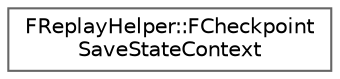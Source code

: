 digraph "Graphical Class Hierarchy"
{
 // INTERACTIVE_SVG=YES
 // LATEX_PDF_SIZE
  bgcolor="transparent";
  edge [fontname=Helvetica,fontsize=10,labelfontname=Helvetica,labelfontsize=10];
  node [fontname=Helvetica,fontsize=10,shape=box,height=0.2,width=0.4];
  rankdir="LR";
  Node0 [id="Node000000",label="FReplayHelper::FCheckpoint\lSaveStateContext",height=0.2,width=0.4,color="grey40", fillcolor="white", style="filled",URL="$d2/d0e/structFReplayHelper_1_1FCheckpointSaveStateContext.html",tooltip="Checkpoint state."];
}
